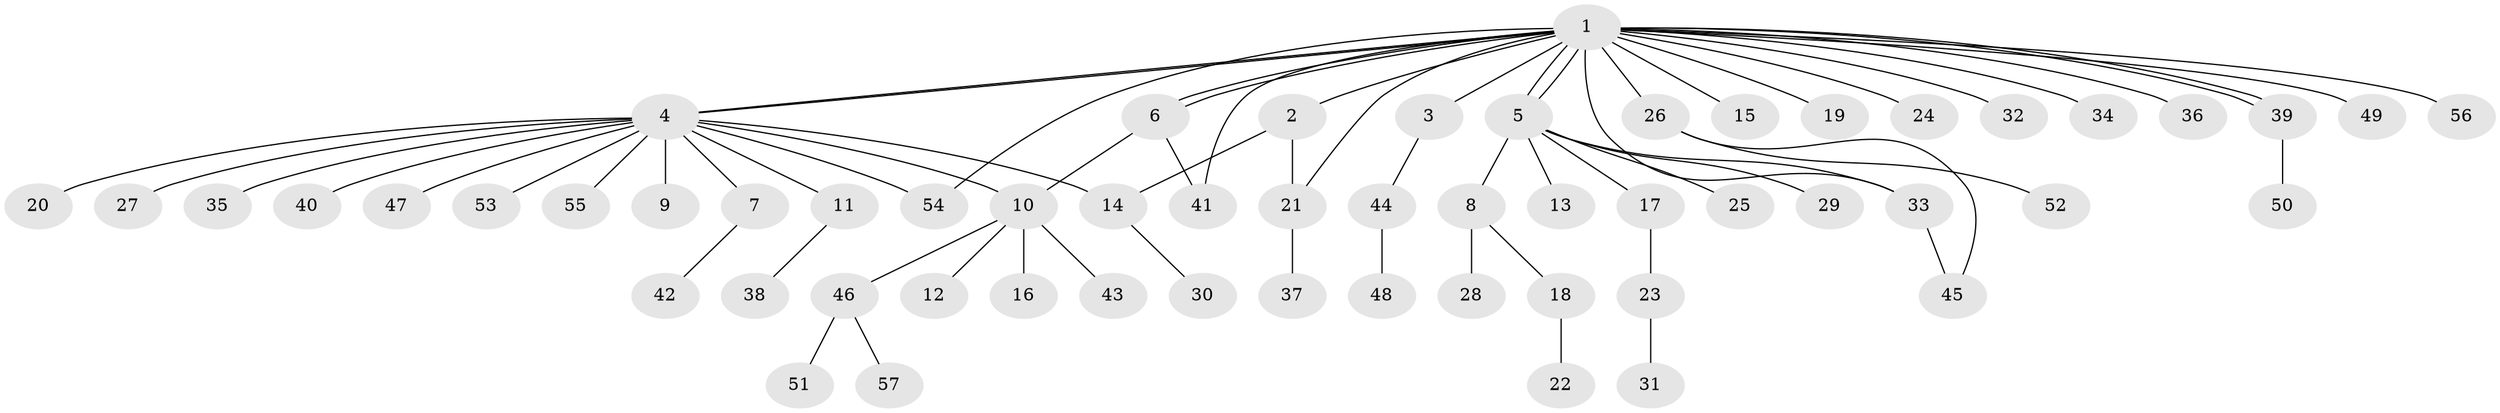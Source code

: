 // Generated by graph-tools (version 1.1) at 2025/35/03/09/25 02:35:48]
// undirected, 57 vertices, 67 edges
graph export_dot {
graph [start="1"]
  node [color=gray90,style=filled];
  1;
  2;
  3;
  4;
  5;
  6;
  7;
  8;
  9;
  10;
  11;
  12;
  13;
  14;
  15;
  16;
  17;
  18;
  19;
  20;
  21;
  22;
  23;
  24;
  25;
  26;
  27;
  28;
  29;
  30;
  31;
  32;
  33;
  34;
  35;
  36;
  37;
  38;
  39;
  40;
  41;
  42;
  43;
  44;
  45;
  46;
  47;
  48;
  49;
  50;
  51;
  52;
  53;
  54;
  55;
  56;
  57;
  1 -- 2;
  1 -- 3;
  1 -- 4;
  1 -- 4;
  1 -- 5;
  1 -- 5;
  1 -- 6;
  1 -- 6;
  1 -- 15;
  1 -- 19;
  1 -- 21;
  1 -- 24;
  1 -- 26;
  1 -- 32;
  1 -- 33;
  1 -- 34;
  1 -- 36;
  1 -- 39;
  1 -- 39;
  1 -- 41;
  1 -- 49;
  1 -- 54;
  1 -- 56;
  2 -- 14;
  2 -- 21;
  3 -- 44;
  4 -- 7;
  4 -- 9;
  4 -- 10;
  4 -- 11;
  4 -- 14;
  4 -- 20;
  4 -- 27;
  4 -- 35;
  4 -- 40;
  4 -- 47;
  4 -- 53;
  4 -- 54;
  4 -- 55;
  5 -- 8;
  5 -- 13;
  5 -- 17;
  5 -- 25;
  5 -- 29;
  5 -- 33;
  6 -- 10;
  6 -- 41;
  7 -- 42;
  8 -- 18;
  8 -- 28;
  10 -- 12;
  10 -- 16;
  10 -- 43;
  10 -- 46;
  11 -- 38;
  14 -- 30;
  17 -- 23;
  18 -- 22;
  21 -- 37;
  23 -- 31;
  26 -- 45;
  26 -- 52;
  33 -- 45;
  39 -- 50;
  44 -- 48;
  46 -- 51;
  46 -- 57;
}
